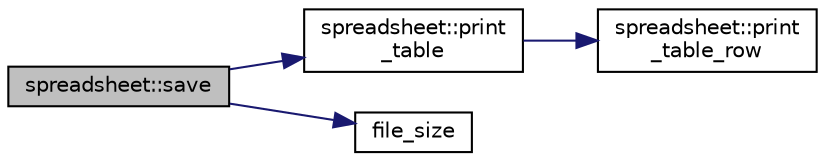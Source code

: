 digraph "spreadsheet::save"
{
  edge [fontname="Helvetica",fontsize="10",labelfontname="Helvetica",labelfontsize="10"];
  node [fontname="Helvetica",fontsize="10",shape=record];
  rankdir="LR";
  Node256 [label="spreadsheet::save",height=0.2,width=0.4,color="black", fillcolor="grey75", style="filled", fontcolor="black"];
  Node256 -> Node257 [color="midnightblue",fontsize="10",style="solid",fontname="Helvetica"];
  Node257 [label="spreadsheet::print\l_table",height=0.2,width=0.4,color="black", fillcolor="white", style="filled",URL="$d8/d11/classspreadsheet.html#a0760eae2a96ee698fef84cd8f2655197"];
  Node257 -> Node258 [color="midnightblue",fontsize="10",style="solid",fontname="Helvetica"];
  Node258 [label="spreadsheet::print\l_table_row",height=0.2,width=0.4,color="black", fillcolor="white", style="filled",URL="$d8/d11/classspreadsheet.html#a4ce933b94f321f9eb1c4b212e44c5461"];
  Node256 -> Node259 [color="midnightblue",fontsize="10",style="solid",fontname="Helvetica"];
  Node259 [label="file_size",height=0.2,width=0.4,color="black", fillcolor="white", style="filled",URL="$df/dbf/sajeeb_8_c.html#a5c37cf5785204b6e9adf647dc14d0e50"];
}
